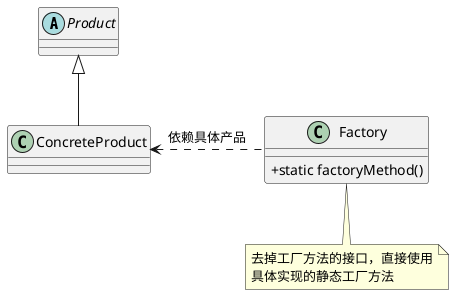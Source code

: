 @startuml
skinparam classAttributeIconSize 0

abstract class Product

class Factory {
    +static factoryMethod()
}
class ConcreteProduct

ConcreteProduct -up-|> Product
Factory .left.> ConcreteProduct : 依赖具体产品

note bottom of Factory
去掉工厂方法的接口，直接使用
具体实现的静态工厂方法
end note

@enduml